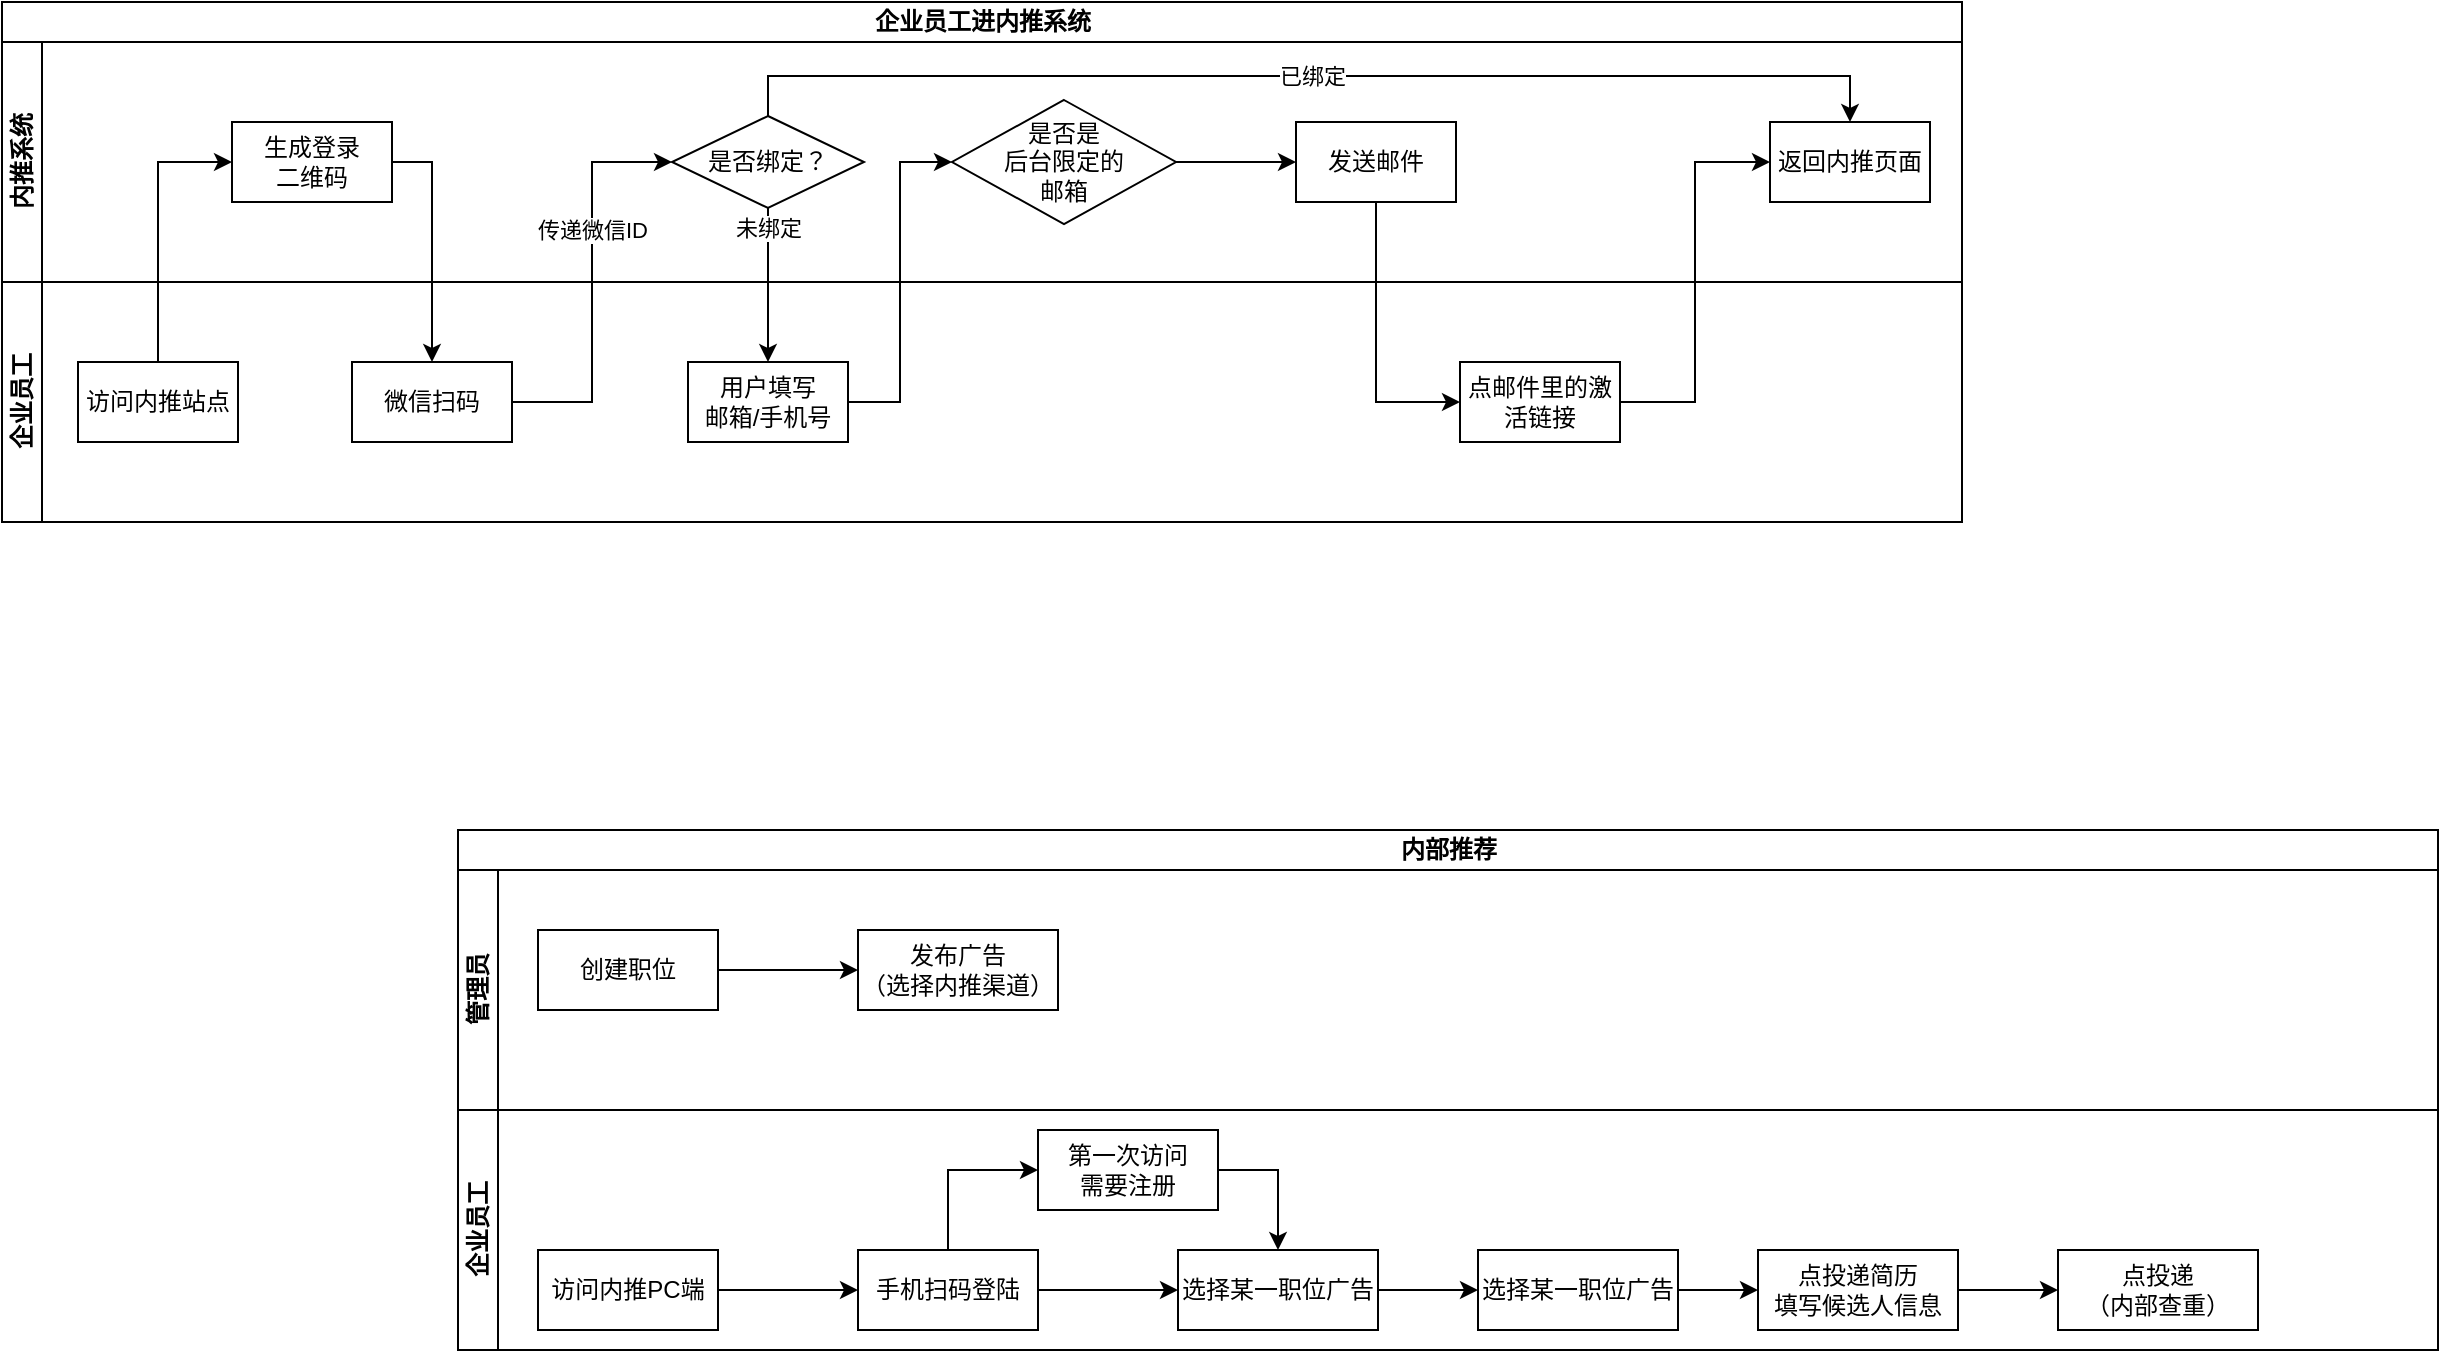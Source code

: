 <mxfile version="13.7.5" type="github">
  <diagram id="xOyuHVctyxyNiX9vJYy3" name="Page-1">
    <mxGraphModel dx="1422" dy="839" grid="0" gridSize="10" guides="1" tooltips="1" connect="1" arrows="1" fold="1" page="1" pageScale="1" pageWidth="1654" pageHeight="2336" math="0" shadow="0">
      <root>
        <mxCell id="0" />
        <mxCell id="1" parent="0" />
        <mxCell id="1OczaDeymzfdzoxHV3Rl-15" value="内部推荐" style="swimlane;html=1;childLayout=stackLayout;resizeParent=1;resizeParentMax=0;horizontal=1;startSize=20;horizontalStack=0;" vertex="1" parent="1">
          <mxGeometry x="310" y="470" width="990" height="260" as="geometry" />
        </mxCell>
        <mxCell id="1OczaDeymzfdzoxHV3Rl-16" value="管理员" style="swimlane;html=1;startSize=20;horizontal=0;" vertex="1" parent="1OczaDeymzfdzoxHV3Rl-15">
          <mxGeometry y="20" width="990" height="120" as="geometry" />
        </mxCell>
        <mxCell id="1OczaDeymzfdzoxHV3Rl-5" value="发布广告&lt;br&gt;（选择内推渠道）" style="rounded=0;whiteSpace=wrap;html=1;" vertex="1" parent="1OczaDeymzfdzoxHV3Rl-16">
          <mxGeometry x="200" y="30" width="100" height="40" as="geometry" />
        </mxCell>
        <mxCell id="1OczaDeymzfdzoxHV3Rl-1" value="创建职位" style="rounded=0;whiteSpace=wrap;html=1;" vertex="1" parent="1OczaDeymzfdzoxHV3Rl-16">
          <mxGeometry x="40" y="30" width="90" height="40" as="geometry" />
        </mxCell>
        <mxCell id="1OczaDeymzfdzoxHV3Rl-6" value="" style="edgeStyle=orthogonalEdgeStyle;rounded=0;orthogonalLoop=1;jettySize=auto;html=1;" edge="1" parent="1OczaDeymzfdzoxHV3Rl-16" source="1OczaDeymzfdzoxHV3Rl-1" target="1OczaDeymzfdzoxHV3Rl-5">
          <mxGeometry relative="1" as="geometry" />
        </mxCell>
        <mxCell id="1OczaDeymzfdzoxHV3Rl-17" value="企业员工" style="swimlane;html=1;startSize=20;horizontal=0;" vertex="1" parent="1OczaDeymzfdzoxHV3Rl-15">
          <mxGeometry y="140" width="990" height="120" as="geometry" />
        </mxCell>
        <mxCell id="1OczaDeymzfdzoxHV3Rl-23" style="edgeStyle=orthogonalEdgeStyle;rounded=0;orthogonalLoop=1;jettySize=auto;html=1;exitX=1;exitY=0.5;exitDx=0;exitDy=0;entryX=0;entryY=0.5;entryDx=0;entryDy=0;" edge="1" parent="1OczaDeymzfdzoxHV3Rl-17" source="1OczaDeymzfdzoxHV3Rl-11" target="1OczaDeymzfdzoxHV3Rl-20">
          <mxGeometry relative="1" as="geometry" />
        </mxCell>
        <mxCell id="1OczaDeymzfdzoxHV3Rl-22" style="edgeStyle=orthogonalEdgeStyle;rounded=0;orthogonalLoop=1;jettySize=auto;html=1;exitX=1;exitY=0.5;exitDx=0;exitDy=0;entryX=0;entryY=0.5;entryDx=0;entryDy=0;" edge="1" parent="1OczaDeymzfdzoxHV3Rl-17" source="1OczaDeymzfdzoxHV3Rl-9" target="1OczaDeymzfdzoxHV3Rl-11">
          <mxGeometry relative="1" as="geometry" />
        </mxCell>
        <mxCell id="1OczaDeymzfdzoxHV3Rl-29" style="edgeStyle=orthogonalEdgeStyle;rounded=0;orthogonalLoop=1;jettySize=auto;html=1;exitX=1;exitY=0.5;exitDx=0;exitDy=0;entryX=0.5;entryY=0;entryDx=0;entryDy=0;" edge="1" parent="1OczaDeymzfdzoxHV3Rl-17" source="1OczaDeymzfdzoxHV3Rl-27" target="1OczaDeymzfdzoxHV3Rl-20">
          <mxGeometry relative="1" as="geometry" />
        </mxCell>
        <mxCell id="1OczaDeymzfdzoxHV3Rl-27" value="第一次访问&lt;br&gt;需要注册" style="rounded=0;whiteSpace=wrap;html=1;" vertex="1" parent="1OczaDeymzfdzoxHV3Rl-17">
          <mxGeometry x="290" y="10" width="90" height="40" as="geometry" />
        </mxCell>
        <mxCell id="1OczaDeymzfdzoxHV3Rl-35" style="edgeStyle=orthogonalEdgeStyle;rounded=0;orthogonalLoop=1;jettySize=auto;html=1;exitX=1;exitY=0.5;exitDx=0;exitDy=0;entryX=0;entryY=0.5;entryDx=0;entryDy=0;" edge="1" parent="1OczaDeymzfdzoxHV3Rl-17" source="1OczaDeymzfdzoxHV3Rl-31" target="1OczaDeymzfdzoxHV3Rl-34">
          <mxGeometry relative="1" as="geometry" />
        </mxCell>
        <mxCell id="1OczaDeymzfdzoxHV3Rl-34" value="点投递&lt;br&gt;（内部查重）" style="rounded=0;whiteSpace=wrap;html=1;" vertex="1" parent="1OczaDeymzfdzoxHV3Rl-17">
          <mxGeometry x="800" y="70" width="100" height="40" as="geometry" />
        </mxCell>
        <mxCell id="1OczaDeymzfdzoxHV3Rl-31" value="点投递简历&lt;br&gt;填写候选人信息" style="rounded=0;whiteSpace=wrap;html=1;" vertex="1" parent="1OczaDeymzfdzoxHV3Rl-17">
          <mxGeometry x="650" y="70" width="100" height="40" as="geometry" />
        </mxCell>
        <mxCell id="1OczaDeymzfdzoxHV3Rl-9" value="访问内推PC端" style="rounded=0;whiteSpace=wrap;html=1;" vertex="1" parent="1OczaDeymzfdzoxHV3Rl-17">
          <mxGeometry x="40" y="70" width="90" height="40" as="geometry" />
        </mxCell>
        <mxCell id="1OczaDeymzfdzoxHV3Rl-32" style="edgeStyle=orthogonalEdgeStyle;rounded=0;orthogonalLoop=1;jettySize=auto;html=1;exitX=1;exitY=0.5;exitDx=0;exitDy=0;entryX=0;entryY=0.5;entryDx=0;entryDy=0;" edge="1" parent="1OczaDeymzfdzoxHV3Rl-17" source="1OczaDeymzfdzoxHV3Rl-20" target="1OczaDeymzfdzoxHV3Rl-30">
          <mxGeometry relative="1" as="geometry" />
        </mxCell>
        <mxCell id="1OczaDeymzfdzoxHV3Rl-20" value="选择某一职位广告" style="rounded=0;whiteSpace=wrap;html=1;" vertex="1" parent="1OczaDeymzfdzoxHV3Rl-17">
          <mxGeometry x="360" y="70" width="100" height="40" as="geometry" />
        </mxCell>
        <mxCell id="1OczaDeymzfdzoxHV3Rl-28" style="edgeStyle=orthogonalEdgeStyle;rounded=0;orthogonalLoop=1;jettySize=auto;html=1;exitX=0.5;exitY=0;exitDx=0;exitDy=0;entryX=0;entryY=0.5;entryDx=0;entryDy=0;" edge="1" parent="1OczaDeymzfdzoxHV3Rl-17" source="1OczaDeymzfdzoxHV3Rl-11" target="1OczaDeymzfdzoxHV3Rl-27">
          <mxGeometry relative="1" as="geometry" />
        </mxCell>
        <mxCell id="1OczaDeymzfdzoxHV3Rl-11" value="手机扫码登陆" style="rounded=0;whiteSpace=wrap;html=1;" vertex="1" parent="1OczaDeymzfdzoxHV3Rl-17">
          <mxGeometry x="200" y="70" width="90" height="40" as="geometry" />
        </mxCell>
        <mxCell id="1OczaDeymzfdzoxHV3Rl-33" style="edgeStyle=orthogonalEdgeStyle;rounded=0;orthogonalLoop=1;jettySize=auto;html=1;exitX=1;exitY=0.5;exitDx=0;exitDy=0;entryX=0;entryY=0.5;entryDx=0;entryDy=0;" edge="1" parent="1OczaDeymzfdzoxHV3Rl-17" source="1OczaDeymzfdzoxHV3Rl-30" target="1OczaDeymzfdzoxHV3Rl-31">
          <mxGeometry relative="1" as="geometry" />
        </mxCell>
        <mxCell id="1OczaDeymzfdzoxHV3Rl-30" value="选择某一职位广告" style="rounded=0;whiteSpace=wrap;html=1;" vertex="1" parent="1OczaDeymzfdzoxHV3Rl-17">
          <mxGeometry x="510" y="70" width="100" height="40" as="geometry" />
        </mxCell>
        <mxCell id="1OczaDeymzfdzoxHV3Rl-51" value="企业员工进内推系统" style="swimlane;html=1;childLayout=stackLayout;resizeParent=1;resizeParentMax=0;horizontal=1;startSize=20;horizontalStack=0;" vertex="1" parent="1">
          <mxGeometry x="82" y="56" width="980" height="260" as="geometry" />
        </mxCell>
        <mxCell id="1OczaDeymzfdzoxHV3Rl-52" value="内推系统" style="swimlane;html=1;startSize=20;horizontal=0;" vertex="1" parent="1OczaDeymzfdzoxHV3Rl-51">
          <mxGeometry y="20" width="980" height="120" as="geometry" />
        </mxCell>
        <mxCell id="1OczaDeymzfdzoxHV3Rl-60" style="edgeStyle=orthogonalEdgeStyle;rounded=0;orthogonalLoop=1;jettySize=auto;html=1;exitX=1;exitY=0.5;exitDx=0;exitDy=0;entryX=0;entryY=0.5;entryDx=0;entryDy=0;" edge="1" parent="1OczaDeymzfdzoxHV3Rl-52" source="1OczaDeymzfdzoxHV3Rl-48" target="1OczaDeymzfdzoxHV3Rl-50">
          <mxGeometry relative="1" as="geometry" />
        </mxCell>
        <mxCell id="1OczaDeymzfdzoxHV3Rl-50" value="发送邮件" style="rounded=0;whiteSpace=wrap;html=1;" vertex="1" parent="1OczaDeymzfdzoxHV3Rl-52">
          <mxGeometry x="647" y="40" width="80" height="40" as="geometry" />
        </mxCell>
        <mxCell id="1OczaDeymzfdzoxHV3Rl-64" value="返回内推页面" style="rounded=0;whiteSpace=wrap;html=1;" vertex="1" parent="1OczaDeymzfdzoxHV3Rl-52">
          <mxGeometry x="884" y="40" width="80" height="40" as="geometry" />
        </mxCell>
        <mxCell id="1OczaDeymzfdzoxHV3Rl-48" value="是否是&lt;br&gt;后台限定的&lt;br&gt;邮箱" style="rhombus;whiteSpace=wrap;html=1;" vertex="1" parent="1OczaDeymzfdzoxHV3Rl-52">
          <mxGeometry x="475" y="29" width="112" height="62" as="geometry" />
        </mxCell>
        <mxCell id="1OczaDeymzfdzoxHV3Rl-56" value="生成登录&lt;br&gt;二维码" style="rounded=0;whiteSpace=wrap;html=1;" vertex="1" parent="1OczaDeymzfdzoxHV3Rl-52">
          <mxGeometry x="115" y="40" width="80" height="40" as="geometry" />
        </mxCell>
        <mxCell id="1OczaDeymzfdzoxHV3Rl-66" value="已绑定" style="edgeStyle=orthogonalEdgeStyle;rounded=0;orthogonalLoop=1;jettySize=auto;html=1;exitX=0.5;exitY=0;exitDx=0;exitDy=0;entryX=0.5;entryY=0;entryDx=0;entryDy=0;" edge="1" parent="1OczaDeymzfdzoxHV3Rl-52" source="1OczaDeymzfdzoxHV3Rl-41" target="1OczaDeymzfdzoxHV3Rl-64">
          <mxGeometry relative="1" as="geometry" />
        </mxCell>
        <mxCell id="1OczaDeymzfdzoxHV3Rl-41" value="是否绑定？" style="rhombus;whiteSpace=wrap;html=1;" vertex="1" parent="1OczaDeymzfdzoxHV3Rl-52">
          <mxGeometry x="335" y="37" width="96" height="46" as="geometry" />
        </mxCell>
        <mxCell id="1OczaDeymzfdzoxHV3Rl-53" value="企业员工" style="swimlane;html=1;startSize=20;horizontal=0;" vertex="1" parent="1OczaDeymzfdzoxHV3Rl-51">
          <mxGeometry y="140" width="980" height="120" as="geometry" />
        </mxCell>
        <mxCell id="1OczaDeymzfdzoxHV3Rl-46" value="点邮件里的激活链接" style="rounded=0;whiteSpace=wrap;html=1;" vertex="1" parent="1OczaDeymzfdzoxHV3Rl-53">
          <mxGeometry x="729" y="40" width="80" height="40" as="geometry" />
        </mxCell>
        <mxCell id="1OczaDeymzfdzoxHV3Rl-39" value="微信扫码" style="rounded=0;whiteSpace=wrap;html=1;" vertex="1" parent="1OczaDeymzfdzoxHV3Rl-53">
          <mxGeometry x="175" y="40" width="80" height="40" as="geometry" />
        </mxCell>
        <mxCell id="1OczaDeymzfdzoxHV3Rl-55" value="访问内推站点" style="rounded=0;whiteSpace=wrap;html=1;" vertex="1" parent="1OczaDeymzfdzoxHV3Rl-53">
          <mxGeometry x="38" y="40" width="80" height="40" as="geometry" />
        </mxCell>
        <mxCell id="1OczaDeymzfdzoxHV3Rl-44" value="用户填写&lt;br&gt;邮箱/手机号" style="rounded=0;whiteSpace=wrap;html=1;" vertex="1" parent="1OczaDeymzfdzoxHV3Rl-53">
          <mxGeometry x="343" y="40" width="80" height="40" as="geometry" />
        </mxCell>
        <mxCell id="1OczaDeymzfdzoxHV3Rl-57" style="edgeStyle=orthogonalEdgeStyle;rounded=0;orthogonalLoop=1;jettySize=auto;html=1;exitX=0.5;exitY=0;exitDx=0;exitDy=0;entryX=0;entryY=0.5;entryDx=0;entryDy=0;" edge="1" parent="1OczaDeymzfdzoxHV3Rl-51" source="1OczaDeymzfdzoxHV3Rl-55" target="1OczaDeymzfdzoxHV3Rl-56">
          <mxGeometry relative="1" as="geometry" />
        </mxCell>
        <mxCell id="1OczaDeymzfdzoxHV3Rl-58" style="edgeStyle=orthogonalEdgeStyle;rounded=0;orthogonalLoop=1;jettySize=auto;html=1;exitX=1;exitY=0.5;exitDx=0;exitDy=0;entryX=0.5;entryY=0;entryDx=0;entryDy=0;" edge="1" parent="1OczaDeymzfdzoxHV3Rl-51" source="1OczaDeymzfdzoxHV3Rl-56" target="1OczaDeymzfdzoxHV3Rl-39">
          <mxGeometry relative="1" as="geometry" />
        </mxCell>
        <mxCell id="1OczaDeymzfdzoxHV3Rl-40" value="传递微信ID" style="edgeStyle=orthogonalEdgeStyle;rounded=0;orthogonalLoop=1;jettySize=auto;html=1;exitX=1;exitY=0.5;exitDx=0;exitDy=0;entryX=0;entryY=0.5;entryDx=0;entryDy=0;" edge="1" parent="1OczaDeymzfdzoxHV3Rl-51" source="1OczaDeymzfdzoxHV3Rl-39" target="1OczaDeymzfdzoxHV3Rl-41">
          <mxGeometry x="0.263" relative="1" as="geometry">
            <mxPoint x="288" y="111" as="targetPoint" />
            <mxPoint as="offset" />
          </mxGeometry>
        </mxCell>
        <mxCell id="1OczaDeymzfdzoxHV3Rl-59" value="未绑定" style="edgeStyle=orthogonalEdgeStyle;rounded=0;orthogonalLoop=1;jettySize=auto;html=1;exitX=0.5;exitY=1;exitDx=0;exitDy=0;entryX=0.5;entryY=0;entryDx=0;entryDy=0;" edge="1" parent="1OczaDeymzfdzoxHV3Rl-51" source="1OczaDeymzfdzoxHV3Rl-41" target="1OczaDeymzfdzoxHV3Rl-44">
          <mxGeometry x="-0.744" relative="1" as="geometry">
            <mxPoint as="offset" />
          </mxGeometry>
        </mxCell>
        <mxCell id="1OczaDeymzfdzoxHV3Rl-49" style="edgeStyle=orthogonalEdgeStyle;rounded=0;orthogonalLoop=1;jettySize=auto;html=1;exitX=1;exitY=0.5;exitDx=0;exitDy=0;entryX=0;entryY=0.5;entryDx=0;entryDy=0;" edge="1" parent="1OczaDeymzfdzoxHV3Rl-51" source="1OczaDeymzfdzoxHV3Rl-44" target="1OczaDeymzfdzoxHV3Rl-48">
          <mxGeometry relative="1" as="geometry" />
        </mxCell>
        <mxCell id="1OczaDeymzfdzoxHV3Rl-62" style="edgeStyle=orthogonalEdgeStyle;rounded=0;orthogonalLoop=1;jettySize=auto;html=1;exitX=0.5;exitY=1;exitDx=0;exitDy=0;entryX=0;entryY=0.5;entryDx=0;entryDy=0;" edge="1" parent="1OczaDeymzfdzoxHV3Rl-51" source="1OczaDeymzfdzoxHV3Rl-50" target="1OczaDeymzfdzoxHV3Rl-46">
          <mxGeometry relative="1" as="geometry" />
        </mxCell>
        <mxCell id="1OczaDeymzfdzoxHV3Rl-67" style="edgeStyle=orthogonalEdgeStyle;rounded=0;orthogonalLoop=1;jettySize=auto;html=1;exitX=1;exitY=0.5;exitDx=0;exitDy=0;entryX=0;entryY=0.5;entryDx=0;entryDy=0;" edge="1" parent="1OczaDeymzfdzoxHV3Rl-51" source="1OczaDeymzfdzoxHV3Rl-46" target="1OczaDeymzfdzoxHV3Rl-64">
          <mxGeometry relative="1" as="geometry" />
        </mxCell>
      </root>
    </mxGraphModel>
  </diagram>
</mxfile>
